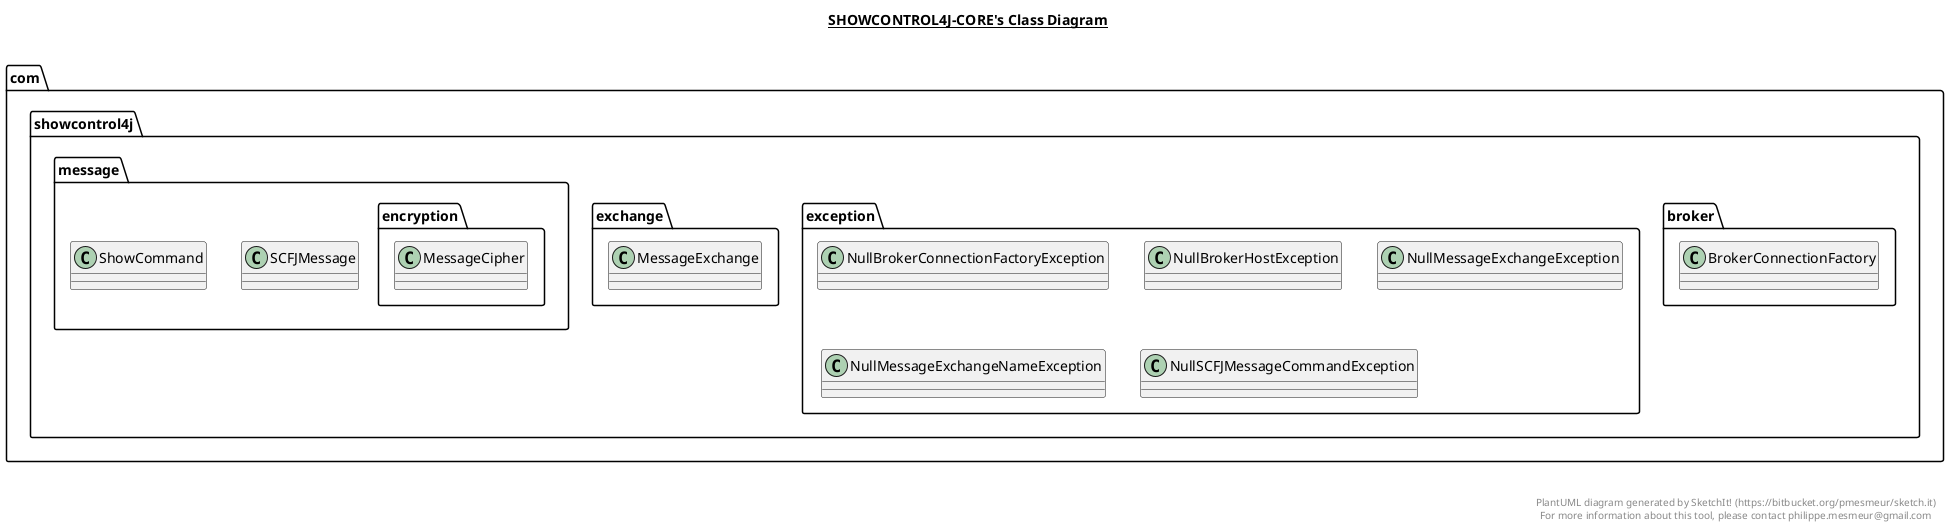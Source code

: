 @startuml

title __SHOWCONTROL4J-CORE's Class Diagram__\n

  namespace com.showcontrol4j.broker {
    class com.showcontrol4j.broker.BrokerConnectionFactory {
    }
  }
  

  namespace com.showcontrol4j.exception {
    class com.showcontrol4j.exception.NullBrokerConnectionFactoryException {
    }
  }
  

  namespace com.showcontrol4j.exception {
    class com.showcontrol4j.exception.NullBrokerHostException {
    }
  }
  

  namespace com.showcontrol4j.exception {
    class com.showcontrol4j.exception.NullMessageExchangeException {
    }
  }
  

  namespace com.showcontrol4j.exception {
    class com.showcontrol4j.exception.NullMessageExchangeNameException {
    }
  }
  

  namespace com.showcontrol4j.exception {
    class com.showcontrol4j.exception.NullSCFJMessageCommandException {
    }
  }
  

  namespace com.showcontrol4j.exchange {
    class com.showcontrol4j.exchange.MessageExchange {
    }
  }
  

  namespace com.showcontrol4j.message {
    class com.showcontrol4j.message.SCFJMessage {
    }
  }
  

  namespace com.showcontrol4j.message {
    class com.showcontrol4j.message.ShowCommand {
    }
  }
  

  namespace com.showcontrol4j.message {
    namespace encryption {
      class com.showcontrol4j.message.encryption.MessageCipher {
      }
    }
  }
  



right footer


PlantUML diagram generated by SketchIt! (https://bitbucket.org/pmesmeur/sketch.it)
For more information about this tool, please contact philippe.mesmeur@gmail.com
endfooter

@enduml
